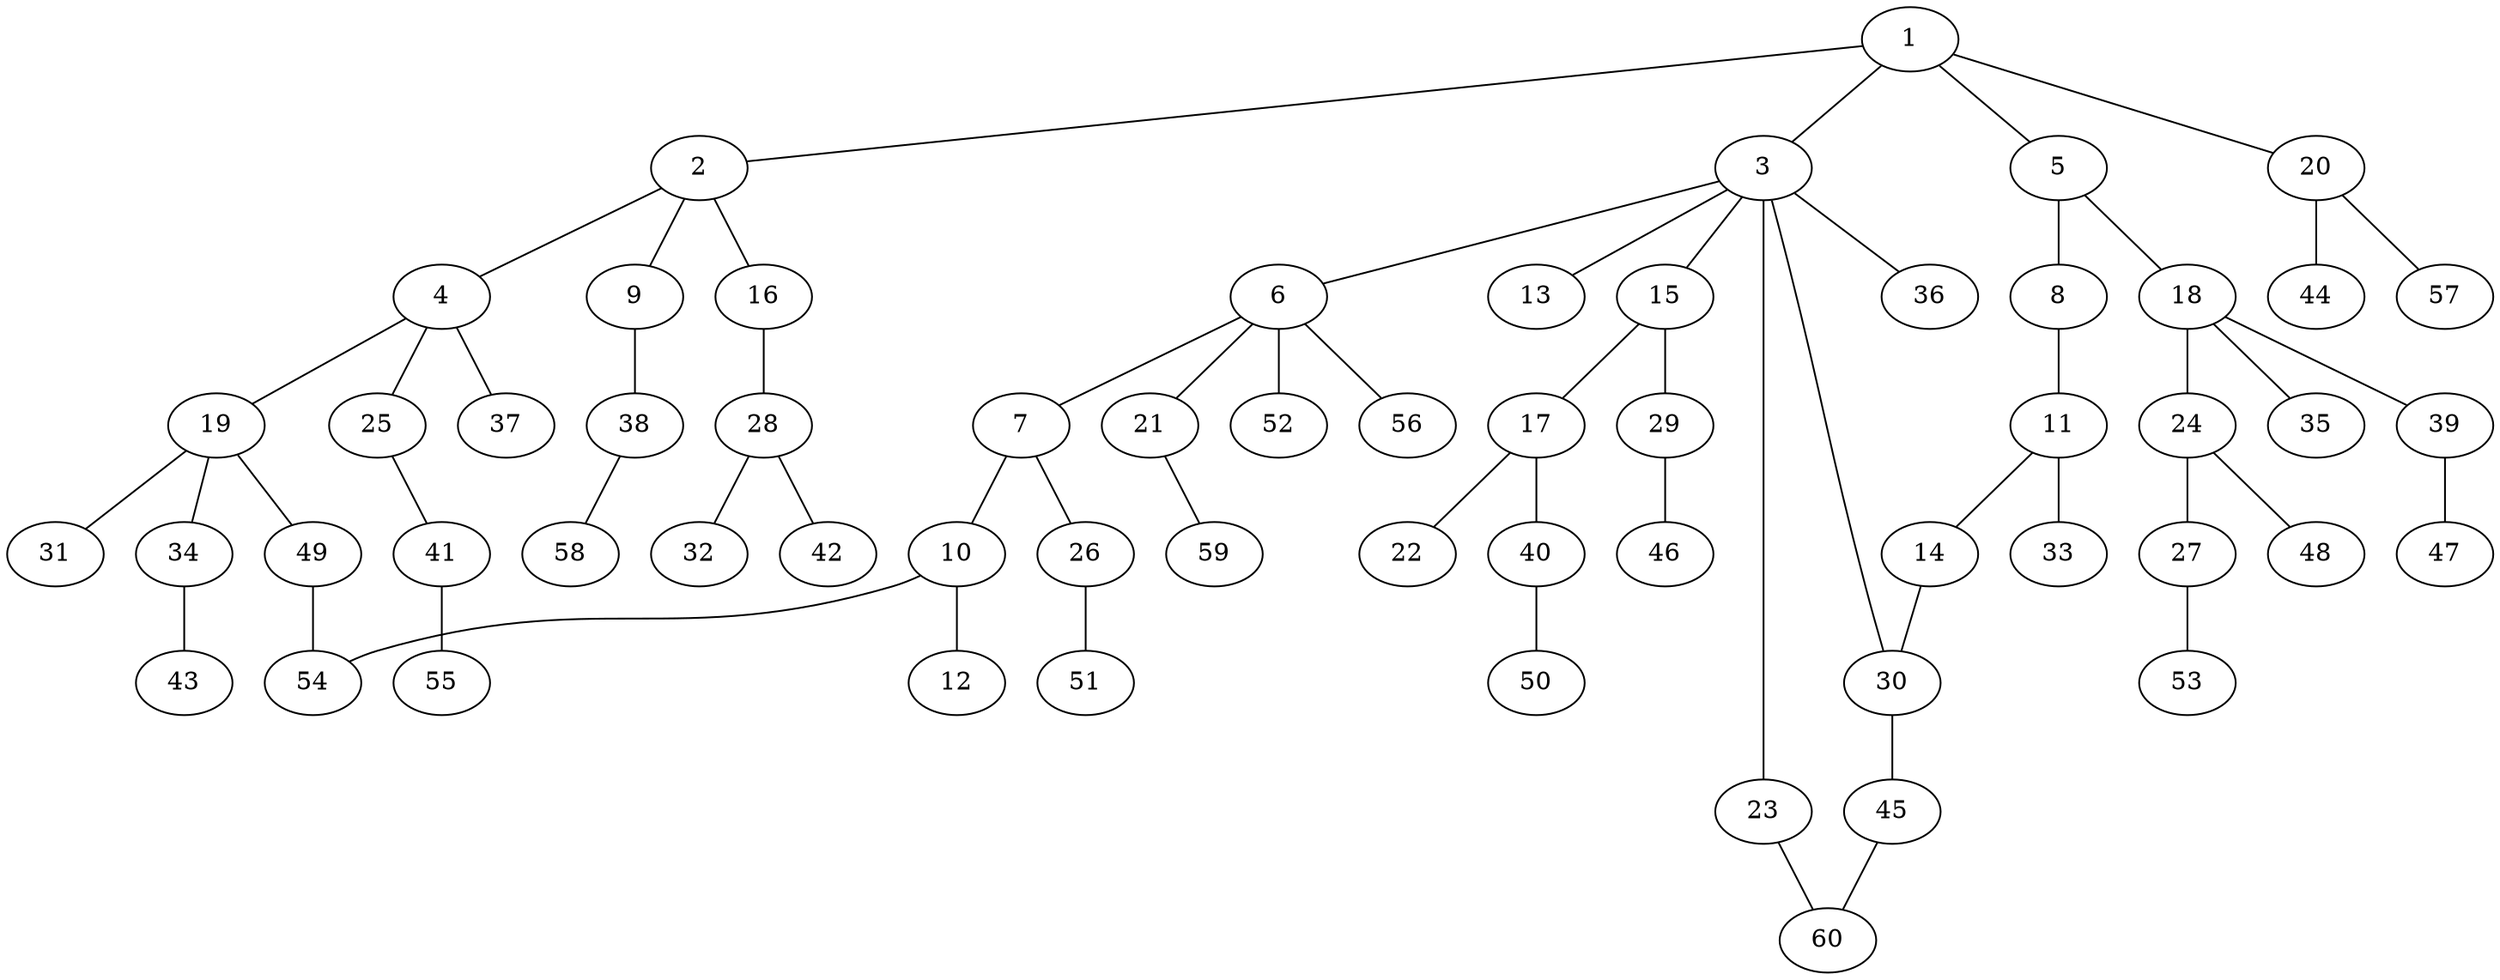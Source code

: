 graph graphname {1--2
1--3
1--5
1--20
2--4
2--9
2--16
3--6
3--13
3--15
3--23
3--30
3--36
4--19
4--25
4--37
5--8
5--18
6--7
6--21
6--52
6--56
7--10
7--26
8--11
9--38
10--12
10--54
11--14
11--33
14--30
15--17
15--29
16--28
17--22
17--40
18--24
18--35
18--39
19--31
19--34
19--49
20--44
20--57
21--59
23--60
24--27
24--48
25--41
26--51
27--53
28--32
28--42
29--46
30--45
34--43
38--58
39--47
40--50
41--55
45--60
49--54
}